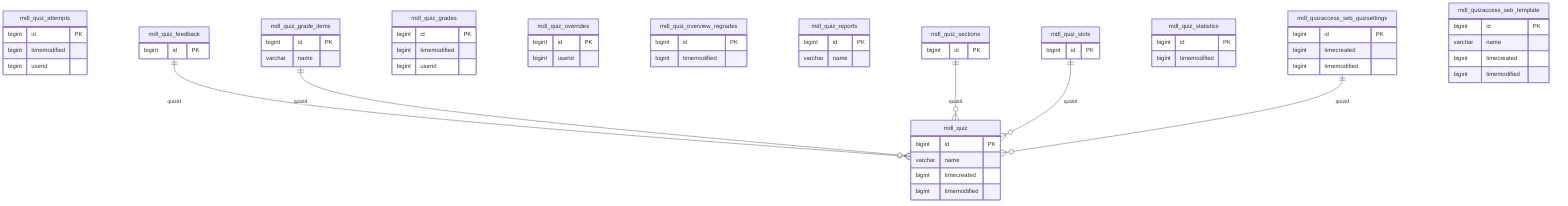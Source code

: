 erDiagram
    %% Moodle Quiz Module Tables

    mdl_quiz {
        bigint id PK
        varchar name 
        bigint timecreated 
        bigint timemodified 
    }
    mdl_quiz_attempts {
        bigint id PK
        bigint timemodified 
        bigint userid 
    }
    mdl_quiz_feedback {
        bigint id PK
    }
    mdl_quiz_grade_items {
        bigint id PK
        varchar name 
    }
    mdl_quiz_grades {
        bigint id PK
        bigint timemodified 
        bigint userid 
    }
    mdl_quiz_overrides {
        bigint id PK
        bigint userid 
    }
    mdl_quiz_overview_regrades {
        bigint id PK
        bigint timemodified 
    }
    mdl_quiz_reports {
        bigint id PK
        varchar name 
    }
    mdl_quiz_sections {
        bigint id PK
    }
    mdl_quiz_slots {
        bigint id PK
    }
    mdl_quiz_statistics {
        bigint id PK
        bigint timemodified 
    }
    mdl_quizaccess_seb_quizsettings {
        bigint id PK
        bigint timecreated 
        bigint timemodified 
    }
    mdl_quizaccess_seb_template {
        bigint id PK
        varchar name 
        bigint timecreated 
        bigint timemodified 
    }
    mdl_quiz_feedback ||--o{ mdl_quiz : "quizid"
    mdl_quiz_grade_items ||--o{ mdl_quiz : "quizid"
    mdl_quiz_sections ||--o{ mdl_quiz : "quizid"
    mdl_quiz_slots ||--o{ mdl_quiz : "quizid"
    mdl_quizaccess_seb_quizsettings ||--o{ mdl_quiz : "quizid"